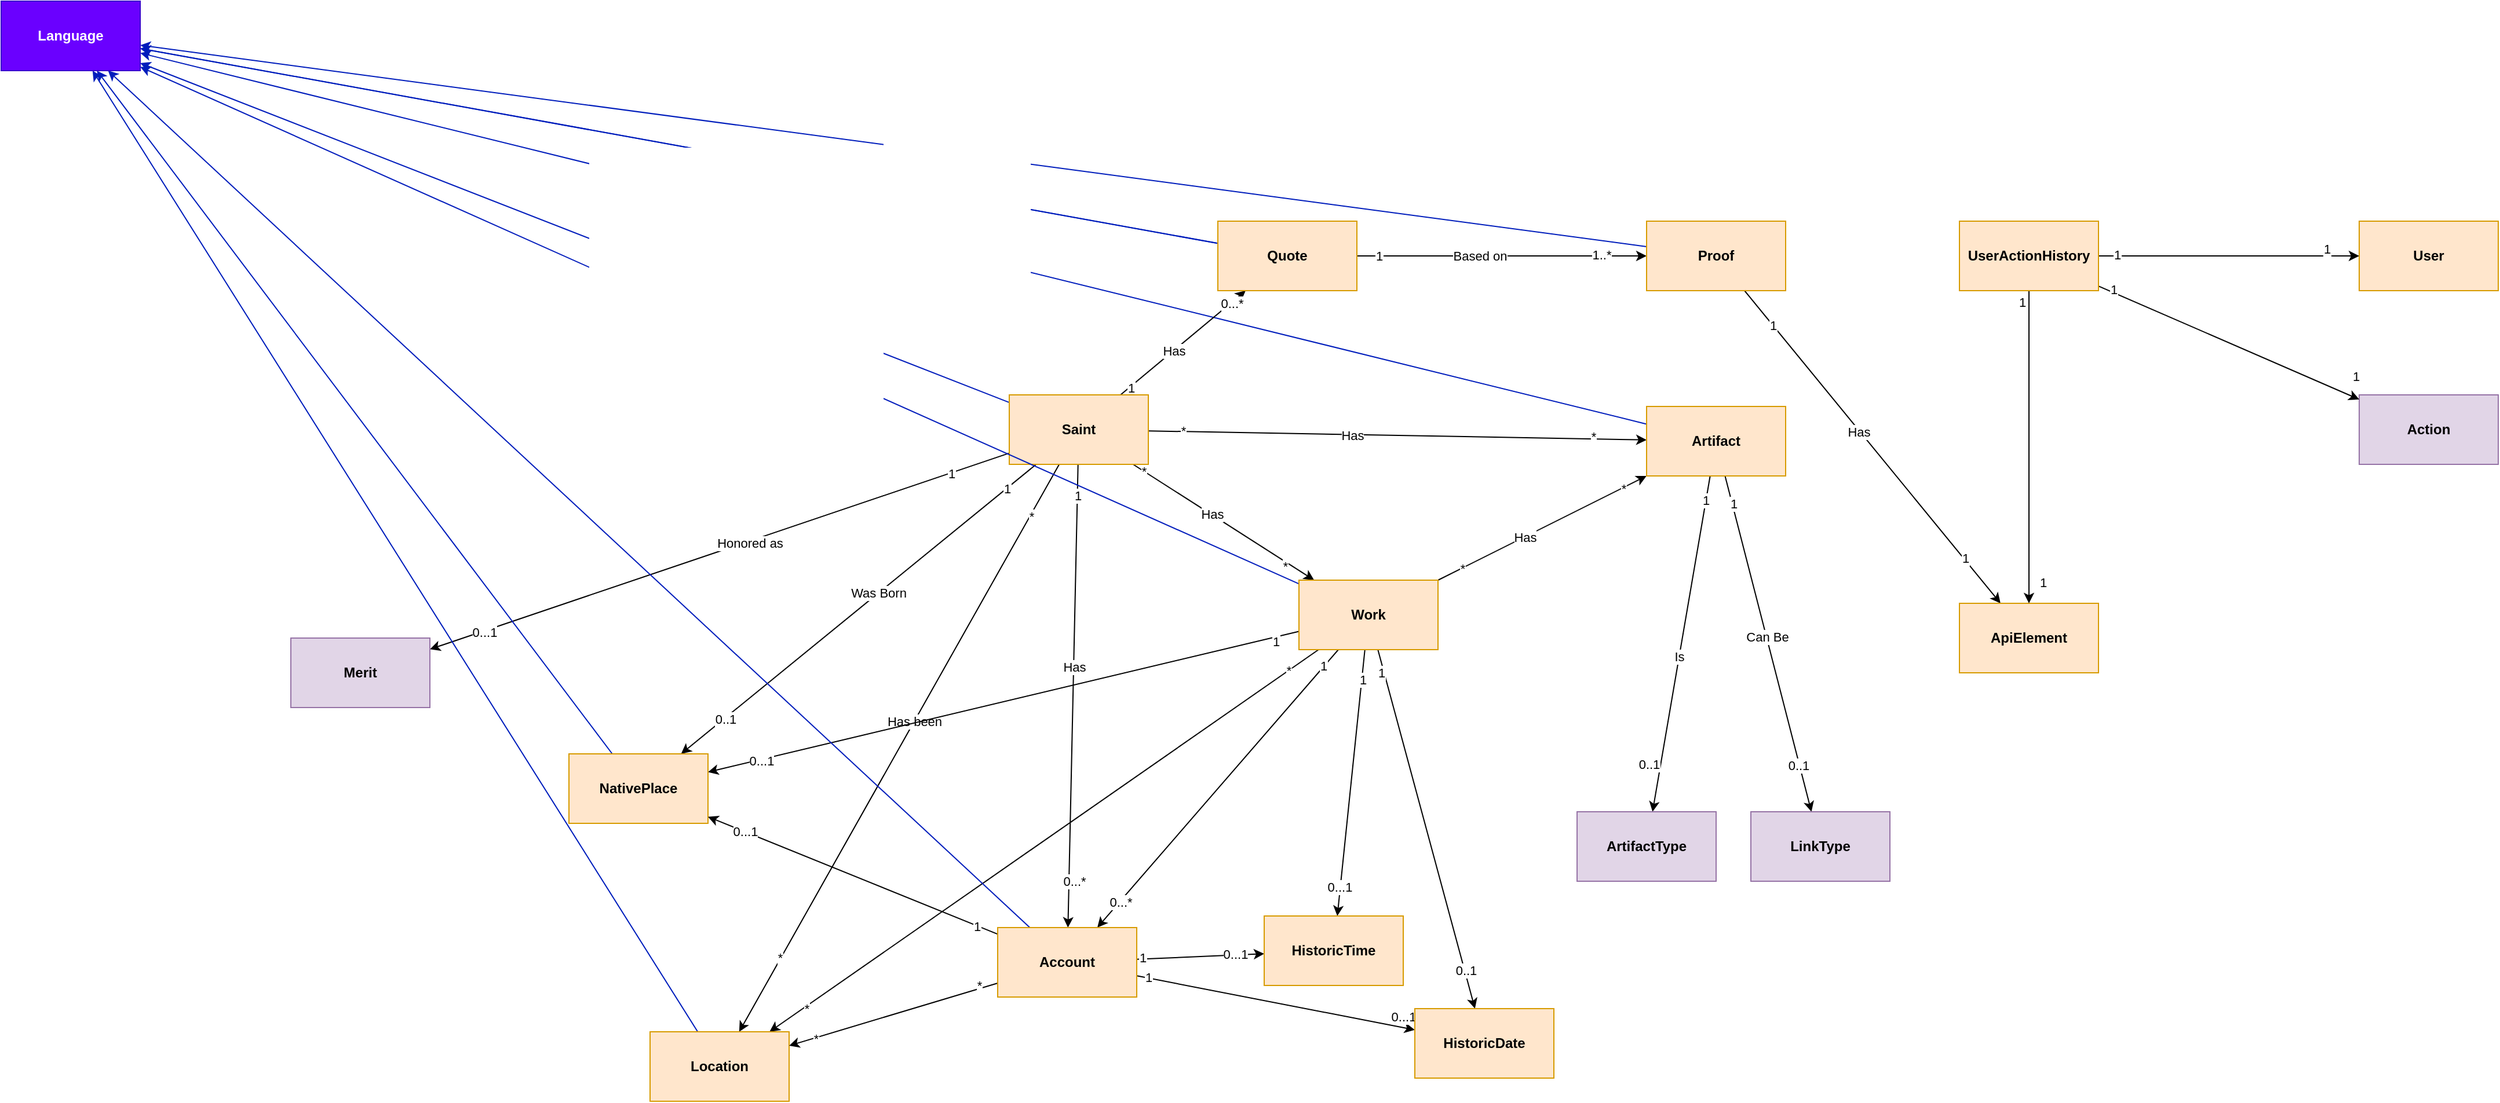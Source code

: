 <mxfile version="20.2.2" type="device"><diagram id="CUNH2kqTtaA5TW_3SUtc" name="Page-1"><mxGraphModel dx="2315" dy="1596" grid="1" gridSize="10" guides="1" tooltips="1" connect="1" arrows="1" fold="1" page="1" pageScale="1" pageWidth="850" pageHeight="1100" math="0" shadow="0"><root><mxCell id="0"/><mxCell id="1" parent="0"/><mxCell id="vKl-x5kUC5Y7xTefDGAa-15" style="edgeStyle=none;rounded=0;orthogonalLoop=1;jettySize=auto;html=1;fillColor=#0050ef;strokeColor=#001DBC;startArrow=none;" edge="1" parent="1" source="uzarUhcuvTxf5Rq-uIZn-19" target="Sf6TQnazEI-2xTxifN0Y-50"><mxGeometry relative="1" as="geometry"/></mxCell><mxCell id="Sf6TQnazEI-2xTxifN0Y-59" style="edgeStyle=none;rounded=0;orthogonalLoop=1;jettySize=auto;html=1;fillColor=#0050ef;strokeColor=#001DBC;" parent="1" source="Sf6TQnazEI-2xTxifN0Y-1" target="Sf6TQnazEI-2xTxifN0Y-50" edge="1"><mxGeometry relative="1" as="geometry"/></mxCell><mxCell id="uzarUhcuvTxf5Rq-uIZn-3" style="rounded=0;orthogonalLoop=1;jettySize=auto;html=1;" parent="1" source="uzarUhcuvTxf5Rq-uIZn-1" target="uzarUhcuvTxf5Rq-uIZn-2" edge="1"><mxGeometry relative="1" as="geometry"/></mxCell><mxCell id="uzarUhcuvTxf5Rq-uIZn-5" value="*" style="edgeLabel;html=1;align=center;verticalAlign=middle;resizable=0;points=[];" parent="uzarUhcuvTxf5Rq-uIZn-3" vertex="1" connectable="0"><mxGeometry x="-0.885" relative="1" as="geometry"><mxPoint as="offset"/></mxGeometry></mxCell><mxCell id="uzarUhcuvTxf5Rq-uIZn-6" value="*" style="edgeLabel;html=1;align=center;verticalAlign=middle;resizable=0;points=[];" parent="uzarUhcuvTxf5Rq-uIZn-3" vertex="1" connectable="0"><mxGeometry x="0.757" relative="1" as="geometry"><mxPoint x="-6" as="offset"/></mxGeometry></mxCell><mxCell id="uzarUhcuvTxf5Rq-uIZn-15" value="Has" style="edgeLabel;html=1;align=center;verticalAlign=middle;resizable=0;points=[];" parent="uzarUhcuvTxf5Rq-uIZn-3" vertex="1" connectable="0"><mxGeometry x="-0.13" y="1" relative="1" as="geometry"><mxPoint as="offset"/></mxGeometry></mxCell><mxCell id="uzarUhcuvTxf5Rq-uIZn-8" style="edgeStyle=none;rounded=0;orthogonalLoop=1;jettySize=auto;html=1;" parent="1" source="uzarUhcuvTxf5Rq-uIZn-1" target="uzarUhcuvTxf5Rq-uIZn-4" edge="1"><mxGeometry relative="1" as="geometry"/></mxCell><mxCell id="uzarUhcuvTxf5Rq-uIZn-10" value="1" style="edgeLabel;html=1;align=center;verticalAlign=middle;resizable=0;points=[];" parent="uzarUhcuvTxf5Rq-uIZn-8" vertex="1" connectable="0"><mxGeometry x="-0.834" relative="1" as="geometry"><mxPoint as="offset"/></mxGeometry></mxCell><mxCell id="uzarUhcuvTxf5Rq-uIZn-11" value="0..1" style="edgeLabel;html=1;align=center;verticalAlign=middle;resizable=0;points=[];" parent="uzarUhcuvTxf5Rq-uIZn-8" vertex="1" connectable="0"><mxGeometry x="0.756" relative="1" as="geometry"><mxPoint as="offset"/></mxGeometry></mxCell><mxCell id="uzarUhcuvTxf5Rq-uIZn-13" value="Was Born" style="edgeLabel;html=1;align=center;verticalAlign=middle;resizable=0;points=[];" parent="uzarUhcuvTxf5Rq-uIZn-8" vertex="1" connectable="0"><mxGeometry x="-0.112" relative="1" as="geometry"><mxPoint as="offset"/></mxGeometry></mxCell><mxCell id="uzarUhcuvTxf5Rq-uIZn-14" style="edgeStyle=none;rounded=0;orthogonalLoop=1;jettySize=auto;html=1;" parent="1" source="uzarUhcuvTxf5Rq-uIZn-1" target="uzarUhcuvTxf5Rq-uIZn-12" edge="1"><mxGeometry relative="1" as="geometry"/></mxCell><mxCell id="uzarUhcuvTxf5Rq-uIZn-16" value="Has been" style="edgeLabel;html=1;align=center;verticalAlign=middle;resizable=0;points=[];" parent="uzarUhcuvTxf5Rq-uIZn-14" vertex="1" connectable="0"><mxGeometry x="-0.093" relative="1" as="geometry"><mxPoint as="offset"/></mxGeometry></mxCell><mxCell id="uzarUhcuvTxf5Rq-uIZn-17" value="*" style="edgeLabel;html=1;align=center;verticalAlign=middle;resizable=0;points=[];" parent="uzarUhcuvTxf5Rq-uIZn-14" vertex="1" connectable="0"><mxGeometry x="-0.821" y="1" relative="1" as="geometry"><mxPoint as="offset"/></mxGeometry></mxCell><mxCell id="uzarUhcuvTxf5Rq-uIZn-18" value="*" style="edgeLabel;html=1;align=center;verticalAlign=middle;resizable=0;points=[];" parent="uzarUhcuvTxf5Rq-uIZn-14" vertex="1" connectable="0"><mxGeometry x="0.74" y="-1" relative="1" as="geometry"><mxPoint as="offset"/></mxGeometry></mxCell><mxCell id="uzarUhcuvTxf5Rq-uIZn-20" style="edgeStyle=none;rounded=0;orthogonalLoop=1;jettySize=auto;html=1;" parent="1" source="uzarUhcuvTxf5Rq-uIZn-1" target="uzarUhcuvTxf5Rq-uIZn-19" edge="1"><mxGeometry relative="1" as="geometry"/></mxCell><mxCell id="uzarUhcuvTxf5Rq-uIZn-21" value="1" style="edgeLabel;html=1;align=center;verticalAlign=middle;resizable=0;points=[];" parent="uzarUhcuvTxf5Rq-uIZn-20" vertex="1" connectable="0"><mxGeometry x="-0.844" y="-1" relative="1" as="geometry"><mxPoint as="offset"/></mxGeometry></mxCell><mxCell id="uzarUhcuvTxf5Rq-uIZn-22" value="0...*" style="edgeLabel;html=1;align=center;verticalAlign=middle;resizable=0;points=[];" parent="uzarUhcuvTxf5Rq-uIZn-20" vertex="1" connectable="0"><mxGeometry x="0.764" relative="1" as="geometry"><mxPoint as="offset"/></mxGeometry></mxCell><mxCell id="uzarUhcuvTxf5Rq-uIZn-23" value="Has" style="edgeLabel;html=1;align=center;verticalAlign=middle;resizable=0;points=[];" parent="uzarUhcuvTxf5Rq-uIZn-20" vertex="1" connectable="0"><mxGeometry x="-0.152" relative="1" as="geometry"><mxPoint as="offset"/></mxGeometry></mxCell><mxCell id="Sf6TQnazEI-2xTxifN0Y-2" style="rounded=0;orthogonalLoop=1;jettySize=auto;html=1;" parent="1" source="uzarUhcuvTxf5Rq-uIZn-1" target="Sf6TQnazEI-2xTxifN0Y-1" edge="1"><mxGeometry relative="1" as="geometry"/></mxCell><mxCell id="Sf6TQnazEI-2xTxifN0Y-3" value="*" style="edgeLabel;html=1;align=center;verticalAlign=middle;resizable=0;points=[];" parent="Sf6TQnazEI-2xTxifN0Y-2" vertex="1" connectable="0"><mxGeometry x="-0.863" y="1" relative="1" as="geometry"><mxPoint as="offset"/></mxGeometry></mxCell><mxCell id="Sf6TQnazEI-2xTxifN0Y-4" value="*" style="edgeLabel;html=1;align=center;verticalAlign=middle;resizable=0;points=[];" parent="Sf6TQnazEI-2xTxifN0Y-2" vertex="1" connectable="0"><mxGeometry x="0.785" y="2" relative="1" as="geometry"><mxPoint as="offset"/></mxGeometry></mxCell><mxCell id="Sf6TQnazEI-2xTxifN0Y-6" value="Has" style="edgeLabel;html=1;align=center;verticalAlign=middle;resizable=0;points=[];" parent="Sf6TQnazEI-2xTxifN0Y-2" vertex="1" connectable="0"><mxGeometry x="-0.184" relative="1" as="geometry"><mxPoint as="offset"/></mxGeometry></mxCell><mxCell id="Sf6TQnazEI-2xTxifN0Y-15" style="edgeStyle=none;rounded=0;orthogonalLoop=1;jettySize=auto;html=1;" parent="1" source="uzarUhcuvTxf5Rq-uIZn-1" target="Sf6TQnazEI-2xTxifN0Y-14" edge="1"><mxGeometry relative="1" as="geometry"/></mxCell><mxCell id="Sf6TQnazEI-2xTxifN0Y-16" value="1" style="edgeLabel;html=1;align=center;verticalAlign=middle;resizable=0;points=[];" parent="Sf6TQnazEI-2xTxifN0Y-15" vertex="1" connectable="0"><mxGeometry x="-0.867" relative="1" as="geometry"><mxPoint as="offset"/></mxGeometry></mxCell><mxCell id="Sf6TQnazEI-2xTxifN0Y-17" value="0...*" style="edgeLabel;html=1;align=center;verticalAlign=middle;resizable=0;points=[];" parent="Sf6TQnazEI-2xTxifN0Y-15" vertex="1" connectable="0"><mxGeometry x="0.796" relative="1" as="geometry"><mxPoint x="4" as="offset"/></mxGeometry></mxCell><mxCell id="Sf6TQnazEI-2xTxifN0Y-39" value="Has" style="edgeLabel;html=1;align=center;verticalAlign=middle;resizable=0;points=[];" parent="Sf6TQnazEI-2xTxifN0Y-15" vertex="1" connectable="0"><mxGeometry x="-0.124" relative="1" as="geometry"><mxPoint as="offset"/></mxGeometry></mxCell><mxCell id="Sf6TQnazEI-2xTxifN0Y-23" style="edgeStyle=none;rounded=0;orthogonalLoop=1;jettySize=auto;html=1;" parent="1" source="uzarUhcuvTxf5Rq-uIZn-1" target="Sf6TQnazEI-2xTxifN0Y-22" edge="1"><mxGeometry relative="1" as="geometry"/></mxCell><mxCell id="Sf6TQnazEI-2xTxifN0Y-24" value="1" style="edgeLabel;html=1;align=center;verticalAlign=middle;resizable=0;points=[];" parent="Sf6TQnazEI-2xTxifN0Y-23" vertex="1" connectable="0"><mxGeometry x="-0.799" relative="1" as="geometry"><mxPoint as="offset"/></mxGeometry></mxCell><mxCell id="Sf6TQnazEI-2xTxifN0Y-25" value="0...1" style="edgeLabel;html=1;align=center;verticalAlign=middle;resizable=0;points=[];" parent="Sf6TQnazEI-2xTxifN0Y-23" vertex="1" connectable="0"><mxGeometry x="0.812" y="1" relative="1" as="geometry"><mxPoint as="offset"/></mxGeometry></mxCell><mxCell id="Sf6TQnazEI-2xTxifN0Y-26" value="Honored as" style="edgeLabel;html=1;align=center;verticalAlign=middle;resizable=0;points=[];" parent="Sf6TQnazEI-2xTxifN0Y-23" vertex="1" connectable="0"><mxGeometry x="-0.102" y="1" relative="1" as="geometry"><mxPoint as="offset"/></mxGeometry></mxCell><mxCell id="Sf6TQnazEI-2xTxifN0Y-53" style="edgeStyle=none;rounded=0;orthogonalLoop=1;jettySize=auto;html=1;fillColor=#0050ef;strokeColor=#001DBC;" parent="1" source="uzarUhcuvTxf5Rq-uIZn-1" target="Sf6TQnazEI-2xTxifN0Y-50" edge="1"><mxGeometry relative="1" as="geometry"/></mxCell><mxCell id="uzarUhcuvTxf5Rq-uIZn-1" value="&lt;b&gt;Saint&lt;/b&gt;" style="rounded=0;whiteSpace=wrap;html=1;fillColor=#ffe6cc;strokeColor=#d79b00;" parent="1" vertex="1"><mxGeometry x="110" y="200" width="120" height="60" as="geometry"/></mxCell><mxCell id="Sf6TQnazEI-2xTxifN0Y-5" style="edgeStyle=none;rounded=0;orthogonalLoop=1;jettySize=auto;html=1;" parent="1" source="uzarUhcuvTxf5Rq-uIZn-2" target="Sf6TQnazEI-2xTxifN0Y-1" edge="1"><mxGeometry relative="1" as="geometry"/></mxCell><mxCell id="Sf6TQnazEI-2xTxifN0Y-7" value="Has" style="edgeLabel;html=1;align=center;verticalAlign=middle;resizable=0;points=[];" parent="Sf6TQnazEI-2xTxifN0Y-5" vertex="1" connectable="0"><mxGeometry x="-0.166" relative="1" as="geometry"><mxPoint as="offset"/></mxGeometry></mxCell><mxCell id="Sf6TQnazEI-2xTxifN0Y-8" value="*" style="edgeLabel;html=1;align=center;verticalAlign=middle;resizable=0;points=[];" parent="Sf6TQnazEI-2xTxifN0Y-5" vertex="1" connectable="0"><mxGeometry x="-0.913" relative="1" as="geometry"><mxPoint x="13" y="-6" as="offset"/></mxGeometry></mxCell><mxCell id="Sf6TQnazEI-2xTxifN0Y-9" value="*" style="edgeLabel;html=1;align=center;verticalAlign=middle;resizable=0;points=[];" parent="Sf6TQnazEI-2xTxifN0Y-5" vertex="1" connectable="0"><mxGeometry x="0.836" y="1" relative="1" as="geometry"><mxPoint x="-5" y="4" as="offset"/></mxGeometry></mxCell><mxCell id="Sf6TQnazEI-2xTxifN0Y-60" style="edgeStyle=none;rounded=0;orthogonalLoop=1;jettySize=auto;html=1;fillColor=#0050ef;strokeColor=#001DBC;" parent="1" source="uzarUhcuvTxf5Rq-uIZn-2" target="Sf6TQnazEI-2xTxifN0Y-50" edge="1"><mxGeometry relative="1" as="geometry"/></mxCell><mxCell id="Sf6TQnazEI-2xTxifN0Y-69" style="edgeStyle=none;rounded=0;orthogonalLoop=1;jettySize=auto;html=1;" parent="1" source="uzarUhcuvTxf5Rq-uIZn-2" target="Sf6TQnazEI-2xTxifN0Y-14" edge="1"><mxGeometry relative="1" as="geometry"/></mxCell><mxCell id="Sf6TQnazEI-2xTxifN0Y-70" value="1" style="edgeLabel;html=1;align=center;verticalAlign=middle;resizable=0;points=[];" parent="Sf6TQnazEI-2xTxifN0Y-69" vertex="1" connectable="0"><mxGeometry x="-0.881" y="-1" relative="1" as="geometry"><mxPoint as="offset"/></mxGeometry></mxCell><mxCell id="Sf6TQnazEI-2xTxifN0Y-71" value="0...*" style="edgeLabel;html=1;align=center;verticalAlign=middle;resizable=0;points=[];" parent="Sf6TQnazEI-2xTxifN0Y-69" vertex="1" connectable="0"><mxGeometry x="0.811" relative="1" as="geometry"><mxPoint as="offset"/></mxGeometry></mxCell><mxCell id="Sf6TQnazEI-2xTxifN0Y-72" style="edgeStyle=none;rounded=0;orthogonalLoop=1;jettySize=auto;html=1;" parent="1" source="uzarUhcuvTxf5Rq-uIZn-2" target="Sf6TQnazEI-2xTxifN0Y-61" edge="1"><mxGeometry relative="1" as="geometry"/></mxCell><mxCell id="Sf6TQnazEI-2xTxifN0Y-73" value="0..1" style="edgeLabel;html=1;align=center;verticalAlign=middle;resizable=0;points=[];" parent="Sf6TQnazEI-2xTxifN0Y-72" vertex="1" connectable="0"><mxGeometry x="0.842" y="1" relative="1" as="geometry"><mxPoint x="-3" y="-9" as="offset"/></mxGeometry></mxCell><mxCell id="Sf6TQnazEI-2xTxifN0Y-74" value="1" style="edgeLabel;html=1;align=center;verticalAlign=middle;resizable=0;points=[];" parent="Sf6TQnazEI-2xTxifN0Y-72" vertex="1" connectable="0"><mxGeometry x="-0.952" y="1" relative="1" as="geometry"><mxPoint y="13" as="offset"/></mxGeometry></mxCell><mxCell id="Sf6TQnazEI-2xTxifN0Y-75" style="edgeStyle=none;rounded=0;orthogonalLoop=1;jettySize=auto;html=1;" parent="1" source="uzarUhcuvTxf5Rq-uIZn-2" target="Sf6TQnazEI-2xTxifN0Y-62" edge="1"><mxGeometry relative="1" as="geometry"/></mxCell><mxCell id="Sf6TQnazEI-2xTxifN0Y-76" value="1" style="edgeLabel;html=1;align=center;verticalAlign=middle;resizable=0;points=[];" parent="Sf6TQnazEI-2xTxifN0Y-75" vertex="1" connectable="0"><mxGeometry x="-0.777" y="1" relative="1" as="geometry"><mxPoint as="offset"/></mxGeometry></mxCell><mxCell id="Sf6TQnazEI-2xTxifN0Y-77" value="0...1" style="edgeLabel;html=1;align=center;verticalAlign=middle;resizable=0;points=[];" parent="Sf6TQnazEI-2xTxifN0Y-75" vertex="1" connectable="0"><mxGeometry x="0.781" y="-1" relative="1" as="geometry"><mxPoint as="offset"/></mxGeometry></mxCell><mxCell id="vKl-x5kUC5Y7xTefDGAa-3" style="rounded=0;orthogonalLoop=1;jettySize=auto;html=1;" edge="1" parent="1" source="uzarUhcuvTxf5Rq-uIZn-2" target="uzarUhcuvTxf5Rq-uIZn-4"><mxGeometry relative="1" as="geometry"/></mxCell><mxCell id="vKl-x5kUC5Y7xTefDGAa-4" value="1" style="edgeLabel;html=1;align=center;verticalAlign=middle;resizable=0;points=[];" vertex="1" connectable="0" parent="vKl-x5kUC5Y7xTefDGAa-3"><mxGeometry x="-0.939" relative="1" as="geometry"><mxPoint x="-5" y="5" as="offset"/></mxGeometry></mxCell><mxCell id="vKl-x5kUC5Y7xTefDGAa-5" value="0...1" style="edgeLabel;html=1;align=center;verticalAlign=middle;resizable=0;points=[];" vertex="1" connectable="0" parent="vKl-x5kUC5Y7xTefDGAa-3"><mxGeometry x="0.821" y="1" relative="1" as="geometry"><mxPoint as="offset"/></mxGeometry></mxCell><mxCell id="vKl-x5kUC5Y7xTefDGAa-6" style="edgeStyle=none;rounded=0;orthogonalLoop=1;jettySize=auto;html=1;" edge="1" parent="1" source="uzarUhcuvTxf5Rq-uIZn-2" target="uzarUhcuvTxf5Rq-uIZn-12"><mxGeometry relative="1" as="geometry"/></mxCell><mxCell id="vKl-x5kUC5Y7xTefDGAa-7" value="*" style="edgeLabel;html=1;align=center;verticalAlign=middle;resizable=0;points=[];" vertex="1" connectable="0" parent="vKl-x5kUC5Y7xTefDGAa-6"><mxGeometry x="-0.891" relative="1" as="geometry"><mxPoint as="offset"/></mxGeometry></mxCell><mxCell id="vKl-x5kUC5Y7xTefDGAa-8" value="*" style="edgeLabel;html=1;align=center;verticalAlign=middle;resizable=0;points=[];" vertex="1" connectable="0" parent="vKl-x5kUC5Y7xTefDGAa-6"><mxGeometry x="0.87" y="2" relative="1" as="geometry"><mxPoint as="offset"/></mxGeometry></mxCell><mxCell id="uzarUhcuvTxf5Rq-uIZn-2" value="&lt;b&gt;Work&lt;/b&gt;" style="rounded=0;whiteSpace=wrap;html=1;fillColor=#ffe6cc;strokeColor=#d79b00;" parent="1" vertex="1"><mxGeometry x="360" y="360" width="120" height="60" as="geometry"/></mxCell><mxCell id="Sf6TQnazEI-2xTxifN0Y-54" style="edgeStyle=none;rounded=0;orthogonalLoop=1;jettySize=auto;html=1;fillColor=#0050ef;strokeColor=#001DBC;" parent="1" source="uzarUhcuvTxf5Rq-uIZn-4" target="Sf6TQnazEI-2xTxifN0Y-50" edge="1"><mxGeometry relative="1" as="geometry"/></mxCell><mxCell id="uzarUhcuvTxf5Rq-uIZn-4" value="&lt;b&gt;NativePlace&lt;br&gt;&lt;/b&gt;" style="rounded=0;whiteSpace=wrap;html=1;fillColor=#ffe6cc;strokeColor=#d79b00;" parent="1" vertex="1"><mxGeometry x="-270" y="510" width="120" height="60" as="geometry"/></mxCell><mxCell id="Sf6TQnazEI-2xTxifN0Y-56" style="edgeStyle=none;rounded=0;orthogonalLoop=1;jettySize=auto;html=1;fillColor=#0050ef;strokeColor=#001DBC;" parent="1" source="uzarUhcuvTxf5Rq-uIZn-12" target="Sf6TQnazEI-2xTxifN0Y-50" edge="1"><mxGeometry relative="1" as="geometry"/></mxCell><mxCell id="uzarUhcuvTxf5Rq-uIZn-12" value="&lt;b&gt;Location&lt;/b&gt;" style="rounded=0;whiteSpace=wrap;html=1;fillColor=#ffe6cc;strokeColor=#d79b00;" parent="1" vertex="1"><mxGeometry x="-200" y="750" width="120" height="60" as="geometry"/></mxCell><mxCell id="Sf6TQnazEI-2xTxifN0Y-11" style="edgeStyle=none;rounded=0;orthogonalLoop=1;jettySize=auto;html=1;" parent="1" source="uzarUhcuvTxf5Rq-uIZn-19" target="Sf6TQnazEI-2xTxifN0Y-10" edge="1"><mxGeometry relative="1" as="geometry"/></mxCell><mxCell id="Sf6TQnazEI-2xTxifN0Y-12" value="1" style="edgeLabel;html=1;align=center;verticalAlign=middle;resizable=0;points=[];" parent="Sf6TQnazEI-2xTxifN0Y-11" vertex="1" connectable="0"><mxGeometry x="-0.849" relative="1" as="geometry"><mxPoint as="offset"/></mxGeometry></mxCell><mxCell id="Sf6TQnazEI-2xTxifN0Y-13" value="1..*" style="edgeLabel;html=1;align=center;verticalAlign=middle;resizable=0;points=[];" parent="Sf6TQnazEI-2xTxifN0Y-11" vertex="1" connectable="0"><mxGeometry x="0.727" y="1" relative="1" as="geometry"><mxPoint x="-5" as="offset"/></mxGeometry></mxCell><mxCell id="Sf6TQnazEI-2xTxifN0Y-40" value="Based on" style="edgeLabel;html=1;align=center;verticalAlign=middle;resizable=0;points=[];" parent="Sf6TQnazEI-2xTxifN0Y-11" vertex="1" connectable="0"><mxGeometry x="-0.151" relative="1" as="geometry"><mxPoint as="offset"/></mxGeometry></mxCell><mxCell id="Sf6TQnazEI-2xTxifN0Y-51" style="edgeStyle=none;rounded=0;orthogonalLoop=1;jettySize=auto;html=1;fillColor=#0050ef;strokeColor=#001DBC;" parent="1" source="uzarUhcuvTxf5Rq-uIZn-19" target="Sf6TQnazEI-2xTxifN0Y-50" edge="1"><mxGeometry relative="1" as="geometry"/></mxCell><mxCell id="Sf6TQnazEI-2xTxifN0Y-44" style="edgeStyle=none;rounded=0;orthogonalLoop=1;jettySize=auto;html=1;" parent="1" source="Sf6TQnazEI-2xTxifN0Y-1" target="Sf6TQnazEI-2xTxifN0Y-42" edge="1"><mxGeometry relative="1" as="geometry"/></mxCell><mxCell id="Sf6TQnazEI-2xTxifN0Y-45" value="1" style="edgeLabel;html=1;align=center;verticalAlign=middle;resizable=0;points=[];" parent="Sf6TQnazEI-2xTxifN0Y-44" vertex="1" connectable="0"><mxGeometry x="-0.855" relative="1" as="geometry"><mxPoint as="offset"/></mxGeometry></mxCell><mxCell id="Sf6TQnazEI-2xTxifN0Y-46" value="0..1" style="edgeLabel;html=1;align=center;verticalAlign=middle;resizable=0;points=[];" parent="Sf6TQnazEI-2xTxifN0Y-44" vertex="1" connectable="0"><mxGeometry x="0.717" y="-1" relative="1" as="geometry"><mxPoint x="-9" as="offset"/></mxGeometry></mxCell><mxCell id="vKl-x5kUC5Y7xTefDGAa-1" value="Is" style="edgeLabel;html=1;align=center;verticalAlign=middle;resizable=0;points=[];" vertex="1" connectable="0" parent="Sf6TQnazEI-2xTxifN0Y-44"><mxGeometry x="0.076" relative="1" as="geometry"><mxPoint as="offset"/></mxGeometry></mxCell><mxCell id="Sf6TQnazEI-2xTxifN0Y-47" style="edgeStyle=none;rounded=0;orthogonalLoop=1;jettySize=auto;html=1;" parent="1" source="Sf6TQnazEI-2xTxifN0Y-1" target="Sf6TQnazEI-2xTxifN0Y-43" edge="1"><mxGeometry relative="1" as="geometry"/></mxCell><mxCell id="Sf6TQnazEI-2xTxifN0Y-48" value="1" style="edgeLabel;html=1;align=center;verticalAlign=middle;resizable=0;points=[];" parent="Sf6TQnazEI-2xTxifN0Y-47" vertex="1" connectable="0"><mxGeometry x="-0.836" y="1" relative="1" as="geometry"><mxPoint as="offset"/></mxGeometry></mxCell><mxCell id="Sf6TQnazEI-2xTxifN0Y-49" value="0..1" style="edgeLabel;html=1;align=center;verticalAlign=middle;resizable=0;points=[];" parent="Sf6TQnazEI-2xTxifN0Y-47" vertex="1" connectable="0"><mxGeometry x="0.719" y="-1" relative="1" as="geometry"><mxPoint as="offset"/></mxGeometry></mxCell><mxCell id="vKl-x5kUC5Y7xTefDGAa-2" value="Can Be" style="edgeLabel;html=1;align=center;verticalAlign=middle;resizable=0;points=[];" vertex="1" connectable="0" parent="Sf6TQnazEI-2xTxifN0Y-47"><mxGeometry x="-0.04" relative="1" as="geometry"><mxPoint as="offset"/></mxGeometry></mxCell><mxCell id="Sf6TQnazEI-2xTxifN0Y-1" value="&lt;b&gt;Artifact&lt;br&gt;&lt;/b&gt;" style="rounded=0;whiteSpace=wrap;html=1;fillColor=#ffe6cc;strokeColor=#d79b00;" parent="1" vertex="1"><mxGeometry x="660" y="210" width="120" height="60" as="geometry"/></mxCell><mxCell id="Sf6TQnazEI-2xTxifN0Y-19" style="edgeStyle=none;rounded=0;orthogonalLoop=1;jettySize=auto;html=1;" parent="1" source="Sf6TQnazEI-2xTxifN0Y-10" target="Sf6TQnazEI-2xTxifN0Y-18" edge="1"><mxGeometry relative="1" as="geometry"/></mxCell><mxCell id="Sf6TQnazEI-2xTxifN0Y-20" value="1" style="edgeLabel;html=1;align=center;verticalAlign=middle;resizable=0;points=[];" parent="Sf6TQnazEI-2xTxifN0Y-19" vertex="1" connectable="0"><mxGeometry x="-0.78" relative="1" as="geometry"><mxPoint as="offset"/></mxGeometry></mxCell><mxCell id="Sf6TQnazEI-2xTxifN0Y-21" value="1" style="edgeLabel;html=1;align=center;verticalAlign=middle;resizable=0;points=[];" parent="Sf6TQnazEI-2xTxifN0Y-19" vertex="1" connectable="0"><mxGeometry x="0.717" y="1" relative="1" as="geometry"><mxPoint as="offset"/></mxGeometry></mxCell><mxCell id="Sf6TQnazEI-2xTxifN0Y-41" value="Has" style="edgeLabel;html=1;align=center;verticalAlign=middle;resizable=0;points=[];" parent="Sf6TQnazEI-2xTxifN0Y-19" vertex="1" connectable="0"><mxGeometry x="-0.101" y="-1" relative="1" as="geometry"><mxPoint as="offset"/></mxGeometry></mxCell><mxCell id="vKl-x5kUC5Y7xTefDGAa-17" style="edgeStyle=none;rounded=0;orthogonalLoop=1;jettySize=auto;html=1;fillColor=#0050ef;strokeColor=#001DBC;" edge="1" parent="1" source="Sf6TQnazEI-2xTxifN0Y-10" target="Sf6TQnazEI-2xTxifN0Y-50"><mxGeometry relative="1" as="geometry"/></mxCell><mxCell id="Sf6TQnazEI-2xTxifN0Y-10" value="&lt;b&gt;Proof&lt;/b&gt;" style="rounded=0;whiteSpace=wrap;html=1;fillColor=#ffe6cc;strokeColor=#d79b00;" parent="1" vertex="1"><mxGeometry x="660" y="50" width="120" height="60" as="geometry"/></mxCell><mxCell id="Sf6TQnazEI-2xTxifN0Y-52" style="edgeStyle=none;rounded=0;orthogonalLoop=1;jettySize=auto;html=1;fillColor=#0050ef;strokeColor=#001DBC;" parent="1" source="Sf6TQnazEI-2xTxifN0Y-14" target="Sf6TQnazEI-2xTxifN0Y-50" edge="1"><mxGeometry relative="1" as="geometry"/></mxCell><mxCell id="Sf6TQnazEI-2xTxifN0Y-63" style="edgeStyle=none;rounded=0;orthogonalLoop=1;jettySize=auto;html=1;" parent="1" source="Sf6TQnazEI-2xTxifN0Y-14" target="Sf6TQnazEI-2xTxifN0Y-61" edge="1"><mxGeometry relative="1" as="geometry"/></mxCell><mxCell id="Sf6TQnazEI-2xTxifN0Y-64" value="1" style="edgeLabel;html=1;align=center;verticalAlign=middle;resizable=0;points=[];" parent="Sf6TQnazEI-2xTxifN0Y-63" vertex="1" connectable="0"><mxGeometry x="-0.924" y="1" relative="1" as="geometry"><mxPoint as="offset"/></mxGeometry></mxCell><mxCell id="Sf6TQnazEI-2xTxifN0Y-65" value="0...1" style="edgeLabel;html=1;align=center;verticalAlign=middle;resizable=0;points=[];" parent="Sf6TQnazEI-2xTxifN0Y-63" vertex="1" connectable="0"><mxGeometry x="0.914" y="2" relative="1" as="geometry"><mxPoint y="-8" as="offset"/></mxGeometry></mxCell><mxCell id="Sf6TQnazEI-2xTxifN0Y-66" style="edgeStyle=none;rounded=0;orthogonalLoop=1;jettySize=auto;html=1;" parent="1" source="Sf6TQnazEI-2xTxifN0Y-14" target="Sf6TQnazEI-2xTxifN0Y-62" edge="1"><mxGeometry relative="1" as="geometry"/></mxCell><mxCell id="Sf6TQnazEI-2xTxifN0Y-67" value="1" style="edgeLabel;html=1;align=center;verticalAlign=middle;resizable=0;points=[];" parent="Sf6TQnazEI-2xTxifN0Y-66" vertex="1" connectable="0"><mxGeometry x="-0.913" y="1" relative="1" as="geometry"><mxPoint as="offset"/></mxGeometry></mxCell><mxCell id="Sf6TQnazEI-2xTxifN0Y-68" value="0...1" style="edgeLabel;html=1;align=center;verticalAlign=middle;resizable=0;points=[];" parent="Sf6TQnazEI-2xTxifN0Y-66" vertex="1" connectable="0"><mxGeometry x="0.885" relative="1" as="geometry"><mxPoint x="-19" as="offset"/></mxGeometry></mxCell><mxCell id="vKl-x5kUC5Y7xTefDGAa-9" style="edgeStyle=none;rounded=0;orthogonalLoop=1;jettySize=auto;html=1;" edge="1" parent="1" source="Sf6TQnazEI-2xTxifN0Y-14" target="uzarUhcuvTxf5Rq-uIZn-12"><mxGeometry relative="1" as="geometry"/></mxCell><mxCell id="vKl-x5kUC5Y7xTefDGAa-10" value="*" style="edgeLabel;html=1;align=center;verticalAlign=middle;resizable=0;points=[];" vertex="1" connectable="0" parent="vKl-x5kUC5Y7xTefDGAa-9"><mxGeometry x="-0.907" relative="1" as="geometry"><mxPoint x="-8" y="-1" as="offset"/></mxGeometry></mxCell><mxCell id="vKl-x5kUC5Y7xTefDGAa-14" value="*" style="edgeLabel;html=1;align=center;verticalAlign=middle;resizable=0;points=[];" vertex="1" connectable="0" parent="vKl-x5kUC5Y7xTefDGAa-9"><mxGeometry x="0.751" y="1" relative="1" as="geometry"><mxPoint as="offset"/></mxGeometry></mxCell><mxCell id="vKl-x5kUC5Y7xTefDGAa-11" style="edgeStyle=none;rounded=0;orthogonalLoop=1;jettySize=auto;html=1;" edge="1" parent="1" source="Sf6TQnazEI-2xTxifN0Y-14" target="uzarUhcuvTxf5Rq-uIZn-4"><mxGeometry relative="1" as="geometry"/></mxCell><mxCell id="vKl-x5kUC5Y7xTefDGAa-12" value="0...1" style="edgeLabel;html=1;align=center;verticalAlign=middle;resizable=0;points=[];" vertex="1" connectable="0" parent="vKl-x5kUC5Y7xTefDGAa-11"><mxGeometry x="0.749" relative="1" as="geometry"><mxPoint as="offset"/></mxGeometry></mxCell><mxCell id="vKl-x5kUC5Y7xTefDGAa-13" value="1" style="edgeLabel;html=1;align=center;verticalAlign=middle;resizable=0;points=[];" vertex="1" connectable="0" parent="vKl-x5kUC5Y7xTefDGAa-11"><mxGeometry x="-0.854" relative="1" as="geometry"><mxPoint as="offset"/></mxGeometry></mxCell><mxCell id="Sf6TQnazEI-2xTxifN0Y-14" value="&lt;b&gt;Account&lt;/b&gt;" style="rounded=0;whiteSpace=wrap;html=1;fillColor=#ffe6cc;strokeColor=#d79b00;" parent="1" vertex="1"><mxGeometry x="100" y="660" width="120" height="60" as="geometry"/></mxCell><mxCell id="Sf6TQnazEI-2xTxifN0Y-18" value="&lt;b&gt;ApiElement&lt;/b&gt;" style="rounded=0;whiteSpace=wrap;html=1;fillColor=#ffe6cc;strokeColor=#d79b00;" parent="1" vertex="1"><mxGeometry x="930" y="380" width="120" height="60" as="geometry"/></mxCell><mxCell id="Sf6TQnazEI-2xTxifN0Y-22" value="&lt;b&gt;Merit&lt;/b&gt;" style="rounded=0;whiteSpace=wrap;html=1;fillColor=#e1d5e7;strokeColor=#9673a6;" parent="1" vertex="1"><mxGeometry x="-510" y="410" width="120" height="60" as="geometry"/></mxCell><mxCell id="Sf6TQnazEI-2xTxifN0Y-27" value="&lt;b&gt;User&lt;/b&gt;" style="rounded=0;whiteSpace=wrap;html=1;fillColor=#ffe6cc;strokeColor=#d79b00;" parent="1" vertex="1"><mxGeometry x="1275" y="50" width="120" height="60" as="geometry"/></mxCell><mxCell id="Sf6TQnazEI-2xTxifN0Y-28" value="&lt;b&gt;Action&lt;/b&gt;" style="rounded=0;whiteSpace=wrap;html=1;fillColor=#e1d5e7;strokeColor=#9673a6;" parent="1" vertex="1"><mxGeometry x="1275" y="200" width="120" height="60" as="geometry"/></mxCell><mxCell id="Sf6TQnazEI-2xTxifN0Y-30" style="edgeStyle=none;rounded=0;orthogonalLoop=1;jettySize=auto;html=1;" parent="1" source="Sf6TQnazEI-2xTxifN0Y-29" target="Sf6TQnazEI-2xTxifN0Y-28" edge="1"><mxGeometry relative="1" as="geometry"/></mxCell><mxCell id="Sf6TQnazEI-2xTxifN0Y-31" value="1" style="edgeLabel;html=1;align=center;verticalAlign=middle;resizable=0;points=[];" parent="Sf6TQnazEI-2xTxifN0Y-30" vertex="1" connectable="0"><mxGeometry x="-0.899" y="2" relative="1" as="geometry"><mxPoint as="offset"/></mxGeometry></mxCell><mxCell id="Sf6TQnazEI-2xTxifN0Y-32" value="1" style="edgeLabel;html=1;align=center;verticalAlign=middle;resizable=0;points=[];" parent="Sf6TQnazEI-2xTxifN0Y-30" vertex="1" connectable="0"><mxGeometry x="0.904" relative="1" as="geometry"><mxPoint x="8" y="-15" as="offset"/></mxGeometry></mxCell><mxCell id="Sf6TQnazEI-2xTxifN0Y-33" style="edgeStyle=none;rounded=0;orthogonalLoop=1;jettySize=auto;html=1;" parent="1" source="Sf6TQnazEI-2xTxifN0Y-29" target="Sf6TQnazEI-2xTxifN0Y-27" edge="1"><mxGeometry relative="1" as="geometry"/></mxCell><mxCell id="Sf6TQnazEI-2xTxifN0Y-34" value="1" style="edgeLabel;html=1;align=center;verticalAlign=middle;resizable=0;points=[];" parent="Sf6TQnazEI-2xTxifN0Y-33" vertex="1" connectable="0"><mxGeometry x="-0.86" relative="1" as="geometry"><mxPoint y="-1" as="offset"/></mxGeometry></mxCell><mxCell id="Sf6TQnazEI-2xTxifN0Y-35" value="1" style="edgeLabel;html=1;align=center;verticalAlign=middle;resizable=0;points=[];" parent="Sf6TQnazEI-2xTxifN0Y-33" vertex="1" connectable="0"><mxGeometry x="0.773" y="-2" relative="1" as="geometry"><mxPoint x="-3" y="-8" as="offset"/></mxGeometry></mxCell><mxCell id="Sf6TQnazEI-2xTxifN0Y-36" style="edgeStyle=none;rounded=0;orthogonalLoop=1;jettySize=auto;html=1;" parent="1" source="Sf6TQnazEI-2xTxifN0Y-29" target="Sf6TQnazEI-2xTxifN0Y-18" edge="1"><mxGeometry relative="1" as="geometry"/></mxCell><mxCell id="Sf6TQnazEI-2xTxifN0Y-37" value="1" style="edgeLabel;html=1;align=center;verticalAlign=middle;resizable=0;points=[];" parent="Sf6TQnazEI-2xTxifN0Y-36" vertex="1" connectable="0"><mxGeometry x="-0.926" y="-1" relative="1" as="geometry"><mxPoint x="-5" as="offset"/></mxGeometry></mxCell><mxCell id="Sf6TQnazEI-2xTxifN0Y-38" value="1" style="edgeLabel;html=1;align=center;verticalAlign=middle;resizable=0;points=[];" parent="Sf6TQnazEI-2xTxifN0Y-36" vertex="1" connectable="0"><mxGeometry x="0.867" relative="1" as="geometry"><mxPoint x="12" as="offset"/></mxGeometry></mxCell><mxCell id="Sf6TQnazEI-2xTxifN0Y-29" value="&lt;b&gt;UserActionHistory&lt;/b&gt;" style="rounded=0;whiteSpace=wrap;html=1;fillColor=#ffe6cc;strokeColor=#d79b00;" parent="1" vertex="1"><mxGeometry x="930" y="50" width="120" height="60" as="geometry"/></mxCell><mxCell id="Sf6TQnazEI-2xTxifN0Y-42" value="&lt;b&gt;ArtifactType&lt;/b&gt;" style="rounded=0;whiteSpace=wrap;html=1;fillColor=#e1d5e7;strokeColor=#9673a6;" parent="1" vertex="1"><mxGeometry x="600" y="560" width="120" height="60" as="geometry"/></mxCell><mxCell id="Sf6TQnazEI-2xTxifN0Y-43" value="&lt;b&gt;LinkType&lt;/b&gt;" style="rounded=0;whiteSpace=wrap;html=1;fillColor=#e1d5e7;strokeColor=#9673a6;" parent="1" vertex="1"><mxGeometry x="750" y="560" width="120" height="60" as="geometry"/></mxCell><mxCell id="Sf6TQnazEI-2xTxifN0Y-50" value="&lt;b&gt;Language&lt;/b&gt;" style="rounded=0;whiteSpace=wrap;html=1;fillColor=#6a00ff;strokeColor=#3700CC;fontColor=#ffffff;" parent="1" vertex="1"><mxGeometry x="-760" y="-140" width="120" height="60" as="geometry"/></mxCell><mxCell id="Sf6TQnazEI-2xTxifN0Y-61" value="&lt;b&gt;HistoricDate&lt;br&gt;&lt;/b&gt;" style="rounded=0;whiteSpace=wrap;html=1;fillColor=#ffe6cc;strokeColor=#d79b00;" parent="1" vertex="1"><mxGeometry x="460" y="730" width="120" height="60" as="geometry"/></mxCell><mxCell id="Sf6TQnazEI-2xTxifN0Y-62" value="&lt;b&gt;HistoricTime&lt;br&gt;&lt;/b&gt;" style="rounded=0;whiteSpace=wrap;html=1;fillColor=#ffe6cc;strokeColor=#d79b00;" parent="1" vertex="1"><mxGeometry x="330" y="650" width="120" height="60" as="geometry"/></mxCell><mxCell id="uzarUhcuvTxf5Rq-uIZn-19" value="&lt;b&gt;Quote&lt;/b&gt;" style="rounded=0;whiteSpace=wrap;html=1;fillColor=#ffe6cc;strokeColor=#d79b00;" parent="1" vertex="1"><mxGeometry x="290" y="50" width="120" height="60" as="geometry"/></mxCell></root></mxGraphModel></diagram></mxfile>